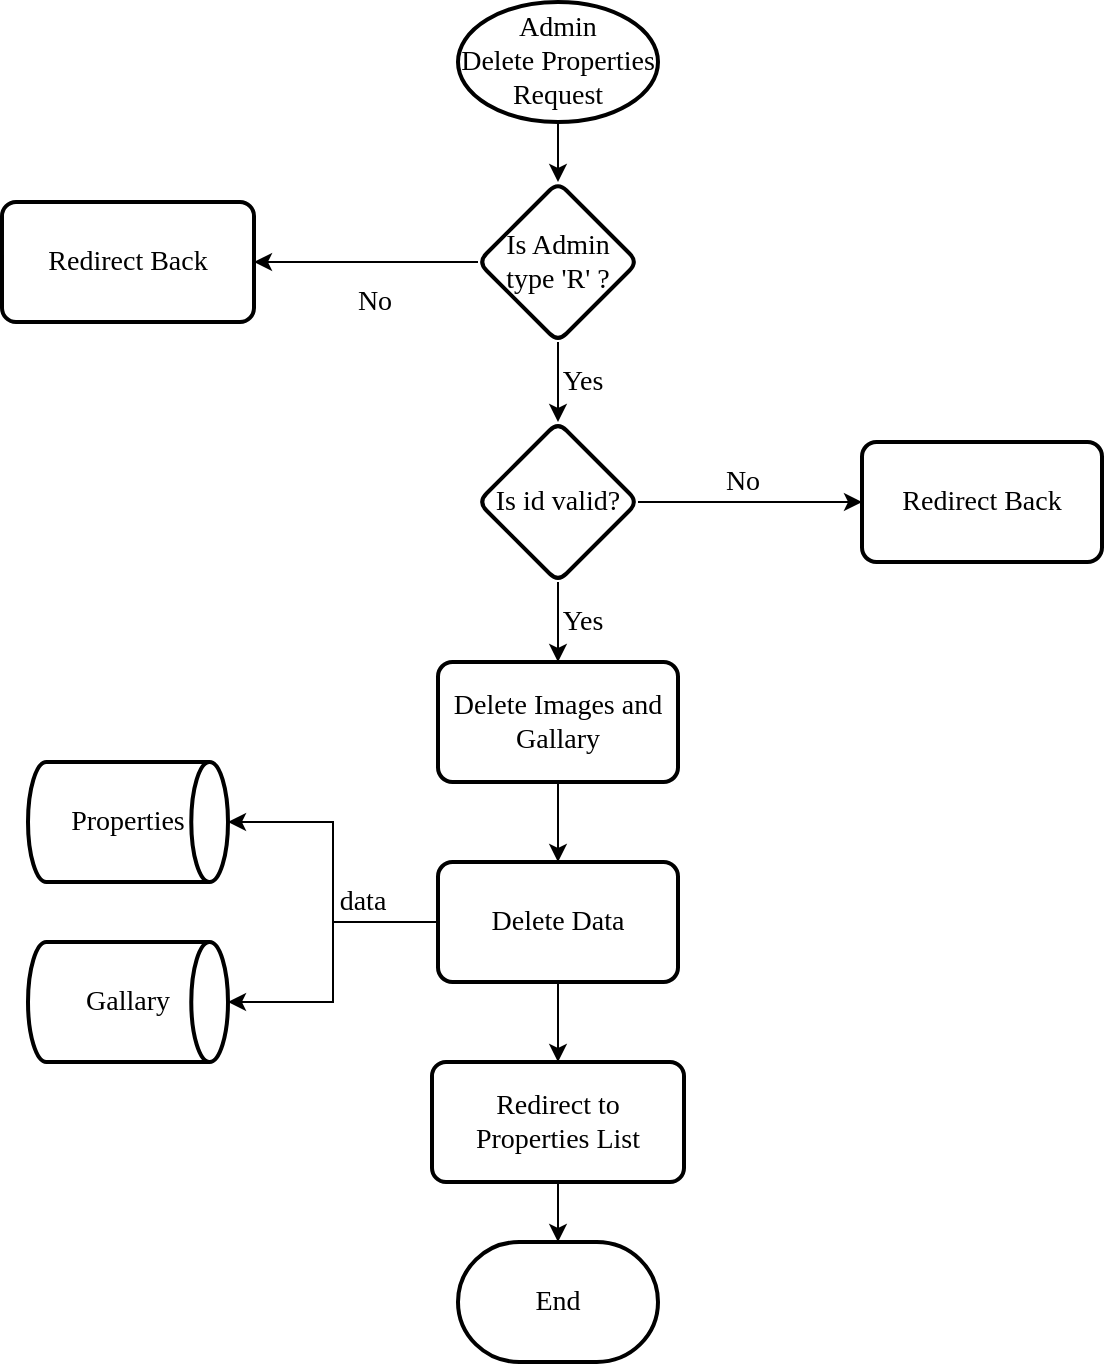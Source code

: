<mxfile version="17.2.1" type="google"><diagram id="C5RBs43oDa-KdzZeNtuy" name="Page-1"><mxGraphModel grid="1" page="1" gridSize="10" guides="1" tooltips="1" connect="1" arrows="1" fold="1" pageScale="1" pageWidth="827" pageHeight="1169" math="0" shadow="0"><root><mxCell id="WIyWlLk6GJQsqaUBKTNV-0"/><mxCell id="WIyWlLk6GJQsqaUBKTNV-1" parent="WIyWlLk6GJQsqaUBKTNV-0"/><mxCell id="Tvj6HyRefxda1XUgVE5Q-8" style="edgeStyle=orthogonalEdgeStyle;rounded=0;orthogonalLoop=1;jettySize=auto;html=1;fontFamily=Times New Roman;" edge="1" parent="WIyWlLk6GJQsqaUBKTNV-1" source="QMA3gvf6sLXdcExjiy3S-0" target="Tvj6HyRefxda1XUgVE5Q-6"><mxGeometry relative="1" as="geometry"/></mxCell><mxCell id="QMA3gvf6sLXdcExjiy3S-0" value="Admin &lt;br&gt;Delete Properties Request" style="strokeWidth=2;html=1;shape=mxgraph.flowchart.start_1;whiteSpace=wrap;fontFamily=Times New Roman;fontSize=14;" vertex="1" parent="WIyWlLk6GJQsqaUBKTNV-1"><mxGeometry x="368" y="10" width="100" height="60" as="geometry"/></mxCell><mxCell id="Tvj6HyRefxda1XUgVE5Q-5" value="No" style="edgeStyle=orthogonalEdgeStyle;rounded=0;orthogonalLoop=1;jettySize=auto;html=1;fontFamily=Times New Roman;fontSize=14;" edge="1" parent="WIyWlLk6GJQsqaUBKTNV-1" source="Tvj6HyRefxda1XUgVE5Q-6" target="Tvj6HyRefxda1XUgVE5Q-7"><mxGeometry x="-0.061" y="20" relative="1" as="geometry"><mxPoint as="offset"/></mxGeometry></mxCell><mxCell id="Tvj6HyRefxda1XUgVE5Q-27" value="Yes" style="edgeStyle=orthogonalEdgeStyle;rounded=0;orthogonalLoop=1;jettySize=auto;html=1;fontFamily=Times New Roman;fontSize=14;" edge="1" parent="WIyWlLk6GJQsqaUBKTNV-1" source="Tvj6HyRefxda1XUgVE5Q-6" target="Tvj6HyRefxda1XUgVE5Q-26"><mxGeometry y="12" relative="1" as="geometry"><mxPoint as="offset"/></mxGeometry></mxCell><mxCell id="Tvj6HyRefxda1XUgVE5Q-6" value="Is Admin&lt;br&gt;type 'R' ?" style="rhombus;whiteSpace=wrap;html=1;fontSize=14;fontFamily=Times New Roman;strokeWidth=2;rounded=1;arcSize=12;" vertex="1" parent="WIyWlLk6GJQsqaUBKTNV-1"><mxGeometry x="378" y="100" width="80" height="80" as="geometry"/></mxCell><mxCell id="Tvj6HyRefxda1XUgVE5Q-7" value="Redirect Back" style="rounded=1;whiteSpace=wrap;html=1;absoluteArcSize=1;arcSize=14;strokeWidth=2;fontFamily=Times New Roman;fontSize=14;" vertex="1" parent="WIyWlLk6GJQsqaUBKTNV-1"><mxGeometry x="140" y="110" width="126" height="60" as="geometry"/></mxCell><mxCell id="Tvj6HyRefxda1XUgVE5Q-31" value="No" style="edgeStyle=orthogonalEdgeStyle;rounded=0;orthogonalLoop=1;jettySize=auto;html=1;fontFamily=Times New Roman;fontSize=14;" edge="1" parent="WIyWlLk6GJQsqaUBKTNV-1" source="Tvj6HyRefxda1XUgVE5Q-26" target="Tvj6HyRefxda1XUgVE5Q-30"><mxGeometry x="-0.071" y="10" relative="1" as="geometry"><mxPoint as="offset"/></mxGeometry></mxCell><mxCell id="Tvj6HyRefxda1XUgVE5Q-33" value="Yes" style="edgeStyle=orthogonalEdgeStyle;rounded=0;orthogonalLoop=1;jettySize=auto;html=1;fontFamily=Times New Roman;fontSize=14;" edge="1" parent="WIyWlLk6GJQsqaUBKTNV-1" source="Tvj6HyRefxda1XUgVE5Q-26" target="Tvj6HyRefxda1XUgVE5Q-32"><mxGeometry y="12" relative="1" as="geometry"><mxPoint as="offset"/></mxGeometry></mxCell><mxCell id="Tvj6HyRefxda1XUgVE5Q-26" value="Is id valid?" style="rhombus;whiteSpace=wrap;html=1;fontSize=14;fontFamily=Times New Roman;strokeWidth=2;rounded=1;arcSize=12;" vertex="1" parent="WIyWlLk6GJQsqaUBKTNV-1"><mxGeometry x="378" y="220" width="80" height="80" as="geometry"/></mxCell><mxCell id="Tvj6HyRefxda1XUgVE5Q-30" value="Redirect Back" style="whiteSpace=wrap;html=1;fontSize=14;fontFamily=Times New Roman;strokeWidth=2;rounded=1;arcSize=12;" vertex="1" parent="WIyWlLk6GJQsqaUBKTNV-1"><mxGeometry x="570" y="230" width="120" height="60" as="geometry"/></mxCell><mxCell id="Tvj6HyRefxda1XUgVE5Q-35" value="" style="edgeStyle=orthogonalEdgeStyle;rounded=0;orthogonalLoop=1;jettySize=auto;html=1;fontFamily=Times New Roman;" edge="1" parent="WIyWlLk6GJQsqaUBKTNV-1" source="Tvj6HyRefxda1XUgVE5Q-32" target="Tvj6HyRefxda1XUgVE5Q-34"><mxGeometry relative="1" as="geometry"/></mxCell><mxCell id="Tvj6HyRefxda1XUgVE5Q-32" value="Delete Images and Gallary" style="whiteSpace=wrap;html=1;fontSize=14;fontFamily=Times New Roman;strokeWidth=2;rounded=1;arcSize=12;" vertex="1" parent="WIyWlLk6GJQsqaUBKTNV-1"><mxGeometry x="358" y="340" width="120" height="60" as="geometry"/></mxCell><mxCell id="Tvj6HyRefxda1XUgVE5Q-37" value="data" style="edgeStyle=orthogonalEdgeStyle;rounded=0;orthogonalLoop=1;jettySize=auto;html=1;fontFamily=Times New Roman;fontSize=14;" edge="1" parent="WIyWlLk6GJQsqaUBKTNV-1" source="Tvj6HyRefxda1XUgVE5Q-34" target="Tvj6HyRefxda1XUgVE5Q-36"><mxGeometry x="-0.51" y="-10" relative="1" as="geometry"><mxPoint as="offset"/></mxGeometry></mxCell><mxCell id="Tvj6HyRefxda1XUgVE5Q-41" style="edgeStyle=orthogonalEdgeStyle;rounded=0;orthogonalLoop=1;jettySize=auto;html=1;fontFamily=Times New Roman;" edge="1" parent="WIyWlLk6GJQsqaUBKTNV-1" source="Tvj6HyRefxda1XUgVE5Q-34" target="Tvj6HyRefxda1XUgVE5Q-39"><mxGeometry relative="1" as="geometry"/></mxCell><mxCell id="3f60tMuPIV3jaq8iTKq2-1" style="edgeStyle=orthogonalEdgeStyle;rounded=0;orthogonalLoop=1;jettySize=auto;html=1;fontFamily=Times New Roman;fontSize=14;" edge="1" parent="WIyWlLk6GJQsqaUBKTNV-1" source="Tvj6HyRefxda1XUgVE5Q-34" target="3f60tMuPIV3jaq8iTKq2-0"><mxGeometry relative="1" as="geometry"/></mxCell><mxCell id="Tvj6HyRefxda1XUgVE5Q-34" value="Delete Data" style="whiteSpace=wrap;html=1;fontSize=14;fontFamily=Times New Roman;strokeWidth=2;rounded=1;arcSize=12;" vertex="1" parent="WIyWlLk6GJQsqaUBKTNV-1"><mxGeometry x="358" y="440" width="120" height="60" as="geometry"/></mxCell><mxCell id="Tvj6HyRefxda1XUgVE5Q-36" value="Properties" style="strokeWidth=2;html=1;shape=mxgraph.flowchart.direct_data;whiteSpace=wrap;fontFamily=Times New Roman;fontSize=14;" vertex="1" parent="WIyWlLk6GJQsqaUBKTNV-1"><mxGeometry x="153" y="390" width="100" height="60" as="geometry"/></mxCell><mxCell id="Tvj6HyRefxda1XUgVE5Q-38" style="edgeStyle=orthogonalEdgeStyle;rounded=0;orthogonalLoop=1;jettySize=auto;html=1;fontFamily=Times New Roman;fontSize=14;" edge="1" parent="WIyWlLk6GJQsqaUBKTNV-1" source="Tvj6HyRefxda1XUgVE5Q-39" target="Tvj6HyRefxda1XUgVE5Q-40"><mxGeometry relative="1" as="geometry"/></mxCell><mxCell id="Tvj6HyRefxda1XUgVE5Q-39" value="Redirect to &lt;br&gt;Properties List" style="rounded=1;whiteSpace=wrap;html=1;absoluteArcSize=1;arcSize=14;strokeWidth=2;fontFamily=Times New Roman;fontSize=14;" vertex="1" parent="WIyWlLk6GJQsqaUBKTNV-1"><mxGeometry x="355" y="540" width="126" height="60" as="geometry"/></mxCell><mxCell id="Tvj6HyRefxda1XUgVE5Q-40" value="End" style="strokeWidth=2;html=1;shape=mxgraph.flowchart.terminator;whiteSpace=wrap;fontFamily=Times New Roman;fontSize=14;" vertex="1" parent="WIyWlLk6GJQsqaUBKTNV-1"><mxGeometry x="368" y="630" width="100" height="60" as="geometry"/></mxCell><mxCell id="3f60tMuPIV3jaq8iTKq2-0" value="Gallary" style="strokeWidth=2;html=1;shape=mxgraph.flowchart.direct_data;whiteSpace=wrap;fontFamily=Times New Roman;fontSize=14;" vertex="1" parent="WIyWlLk6GJQsqaUBKTNV-1"><mxGeometry x="153" y="480" width="100" height="60" as="geometry"/></mxCell></root></mxGraphModel></diagram></mxfile>